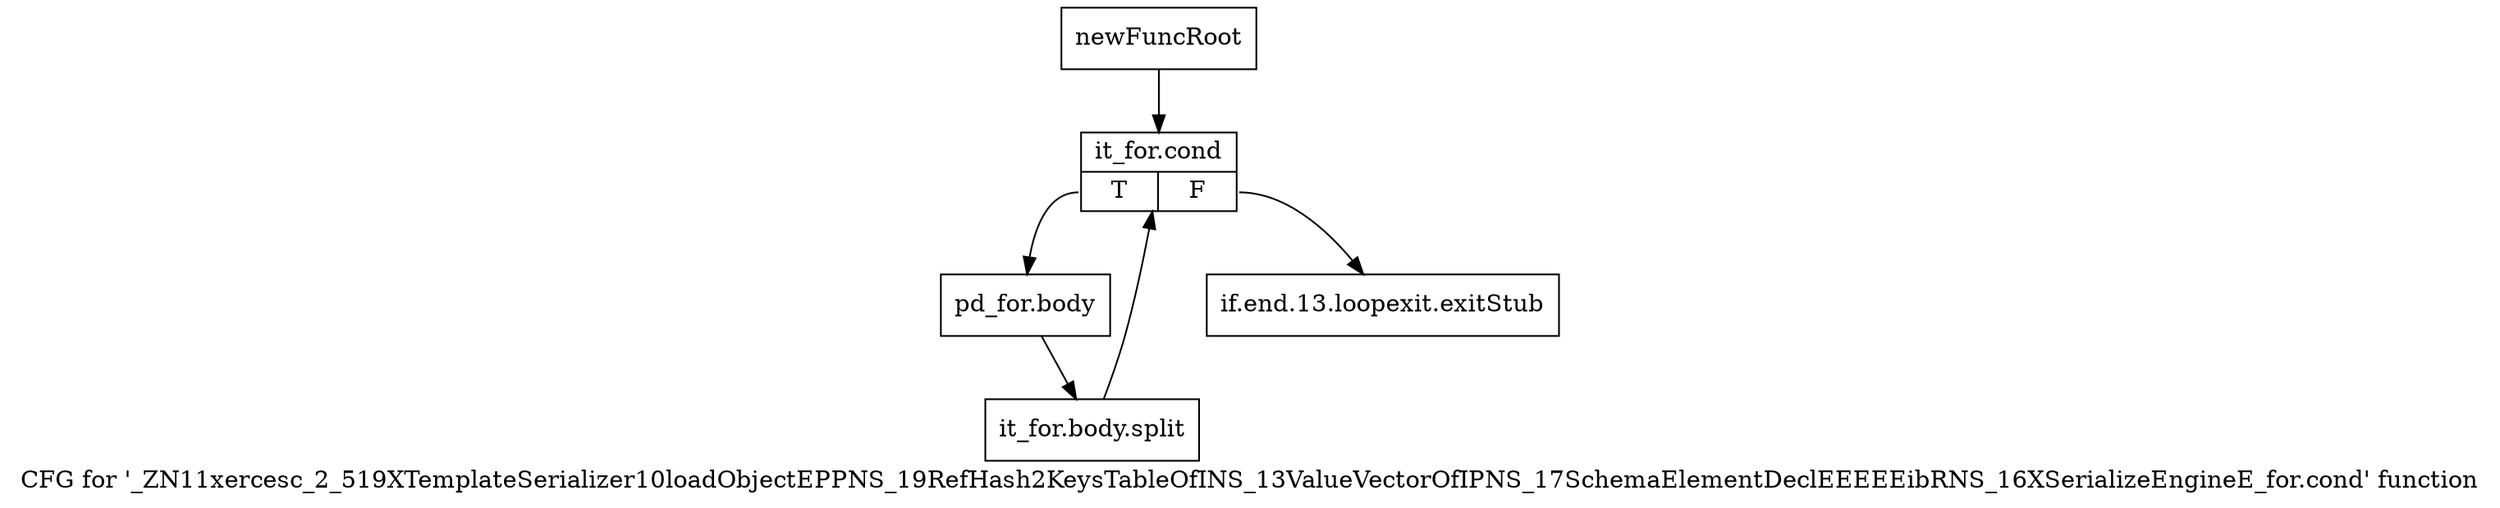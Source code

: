 digraph "CFG for '_ZN11xercesc_2_519XTemplateSerializer10loadObjectEPPNS_19RefHash2KeysTableOfINS_13ValueVectorOfIPNS_17SchemaElementDeclEEEEEibRNS_16XSerializeEngineE_for.cond' function" {
	label="CFG for '_ZN11xercesc_2_519XTemplateSerializer10loadObjectEPPNS_19RefHash2KeysTableOfINS_13ValueVectorOfIPNS_17SchemaElementDeclEEEEEibRNS_16XSerializeEngineE_for.cond' function";

	Node0x7f80ed0 [shape=record,label="{newFuncRoot}"];
	Node0x7f80ed0 -> Node0x7f80f70;
	Node0x7f80f20 [shape=record,label="{if.end.13.loopexit.exitStub}"];
	Node0x7f80f70 [shape=record,label="{it_for.cond|{<s0>T|<s1>F}}"];
	Node0x7f80f70:s0 -> Node0x7f80fc0;
	Node0x7f80f70:s1 -> Node0x7f80f20;
	Node0x7f80fc0 [shape=record,label="{pd_for.body}"];
	Node0x7f80fc0 -> Node0xcfc0a70;
	Node0xcfc0a70 [shape=record,label="{it_for.body.split}"];
	Node0xcfc0a70 -> Node0x7f80f70;
}
